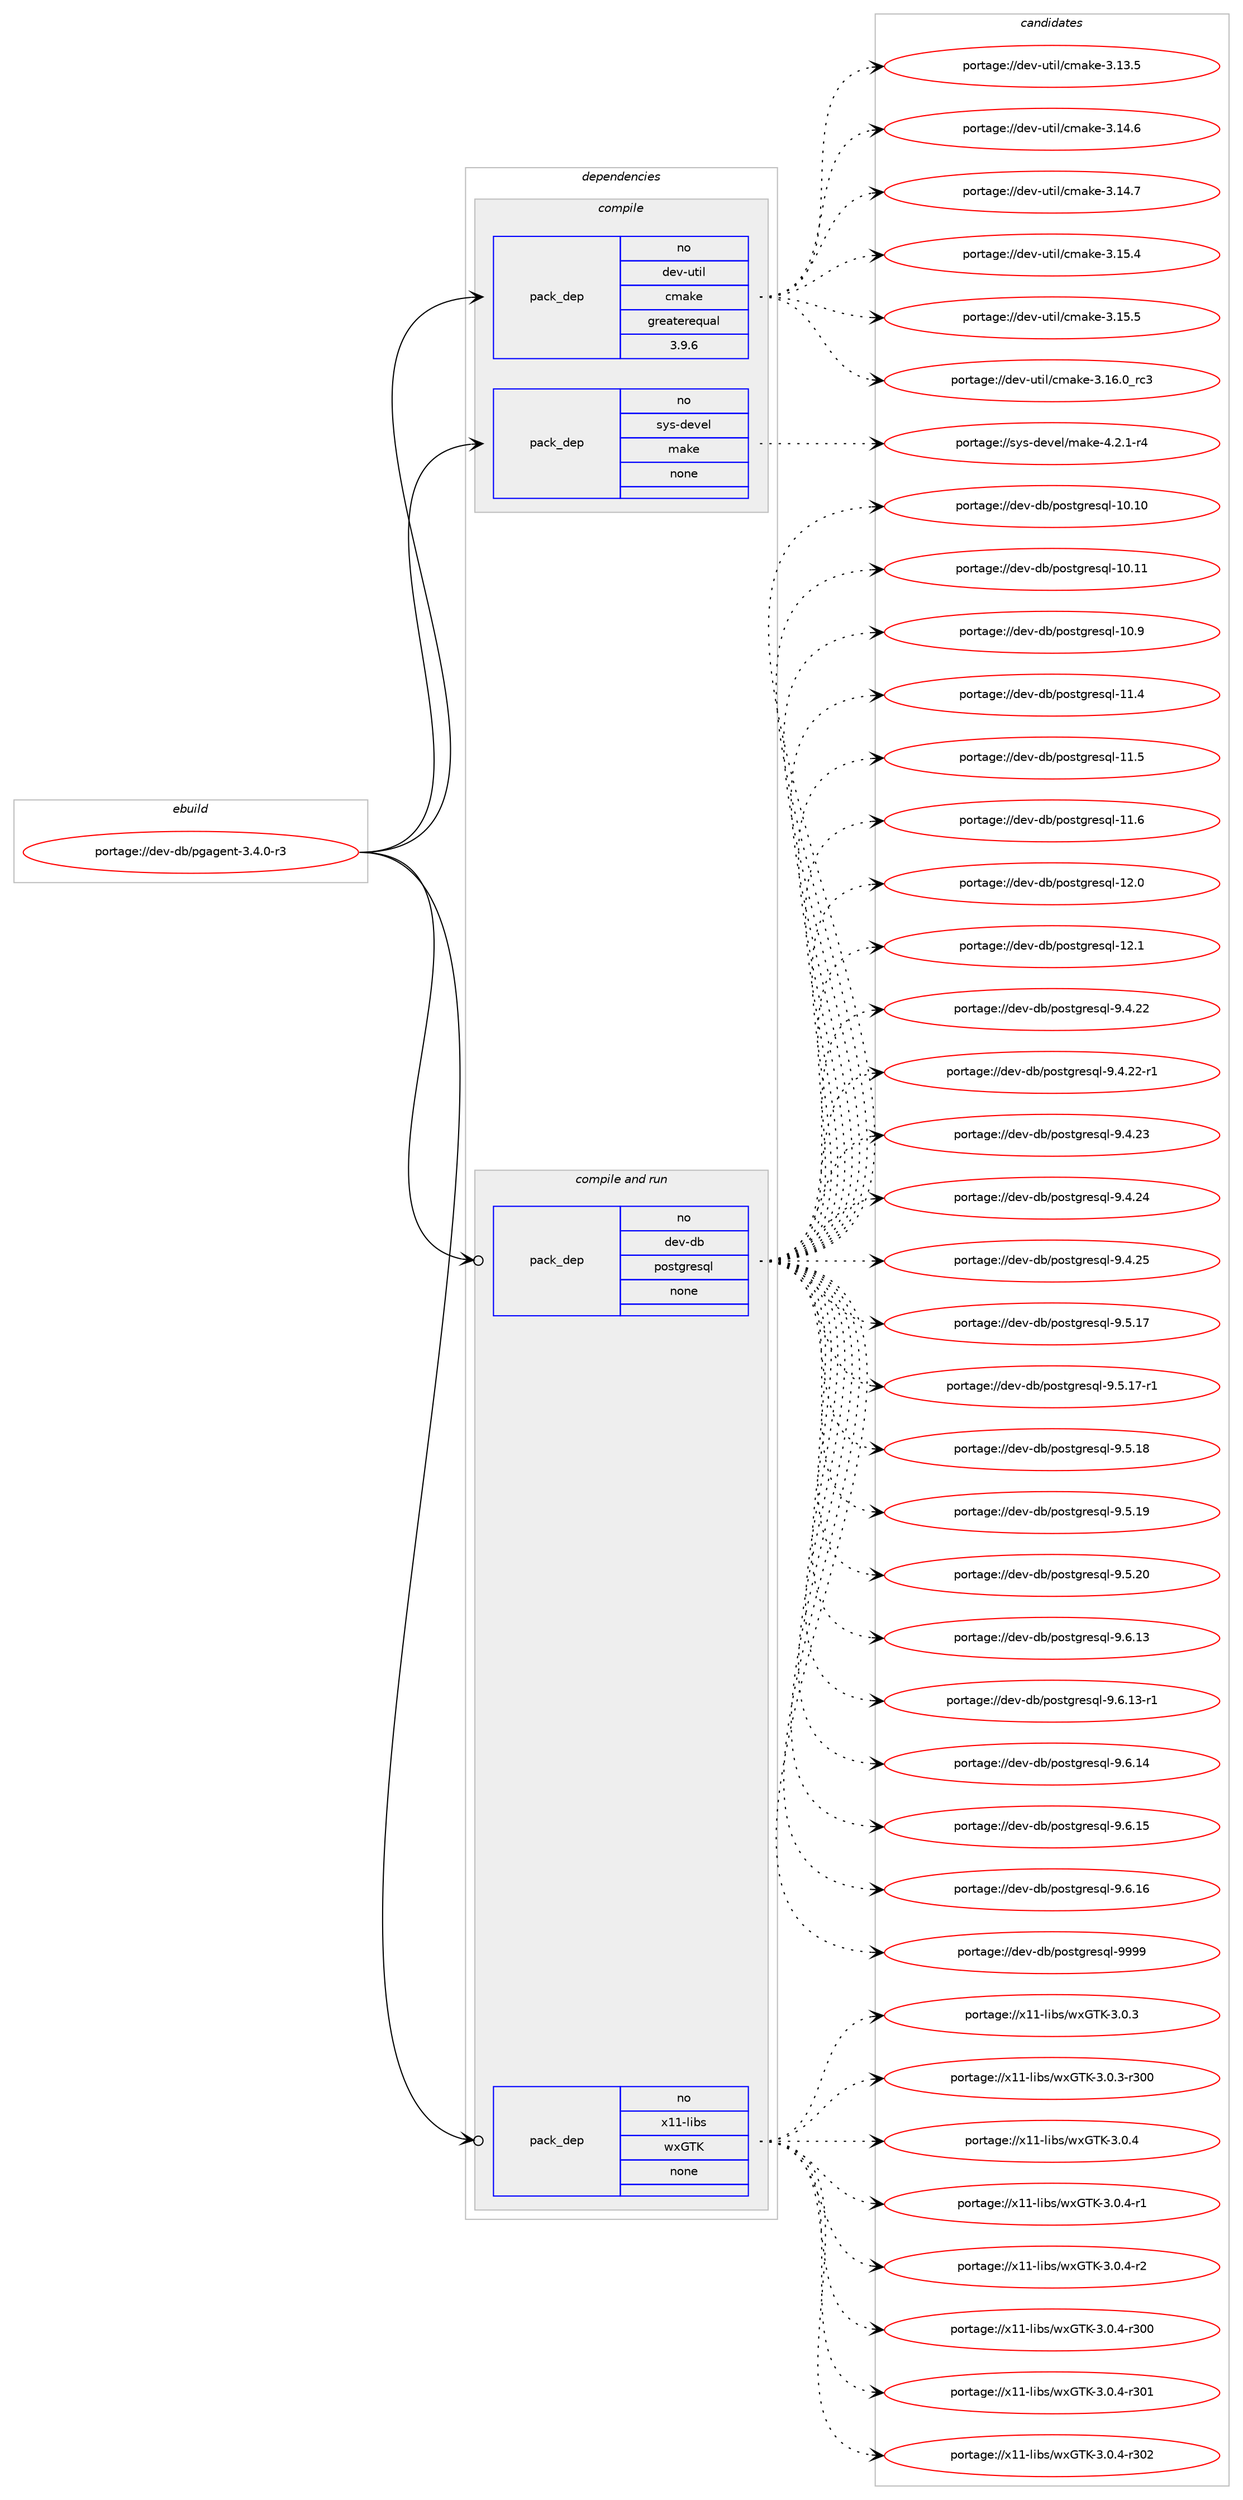 digraph prolog {

# *************
# Graph options
# *************

newrank=true;
concentrate=true;
compound=true;
graph [rankdir=LR,fontname=Helvetica,fontsize=10,ranksep=1.5];#, ranksep=2.5, nodesep=0.2];
edge  [arrowhead=vee];
node  [fontname=Helvetica,fontsize=10];

# **********
# The ebuild
# **********

subgraph cluster_leftcol {
color=gray;
rank=same;
label=<<i>ebuild</i>>;
id [label="portage://dev-db/pgagent-3.4.0-r3", color=red, width=4, href="../dev-db/pgagent-3.4.0-r3.svg"];
}

# ****************
# The dependencies
# ****************

subgraph cluster_midcol {
color=gray;
label=<<i>dependencies</i>>;
subgraph cluster_compile {
fillcolor="#eeeeee";
style=filled;
label=<<i>compile</i>>;
subgraph pack42486 {
dependency56492 [label=<<TABLE BORDER="0" CELLBORDER="1" CELLSPACING="0" CELLPADDING="4" WIDTH="220"><TR><TD ROWSPAN="6" CELLPADDING="30">pack_dep</TD></TR><TR><TD WIDTH="110">no</TD></TR><TR><TD>dev-util</TD></TR><TR><TD>cmake</TD></TR><TR><TD>greaterequal</TD></TR><TR><TD>3.9.6</TD></TR></TABLE>>, shape=none, color=blue];
}
id:e -> dependency56492:w [weight=20,style="solid",arrowhead="vee"];
subgraph pack42487 {
dependency56493 [label=<<TABLE BORDER="0" CELLBORDER="1" CELLSPACING="0" CELLPADDING="4" WIDTH="220"><TR><TD ROWSPAN="6" CELLPADDING="30">pack_dep</TD></TR><TR><TD WIDTH="110">no</TD></TR><TR><TD>sys-devel</TD></TR><TR><TD>make</TD></TR><TR><TD>none</TD></TR><TR><TD></TD></TR></TABLE>>, shape=none, color=blue];
}
id:e -> dependency56493:w [weight=20,style="solid",arrowhead="vee"];
}
subgraph cluster_compileandrun {
fillcolor="#eeeeee";
style=filled;
label=<<i>compile and run</i>>;
subgraph pack42488 {
dependency56494 [label=<<TABLE BORDER="0" CELLBORDER="1" CELLSPACING="0" CELLPADDING="4" WIDTH="220"><TR><TD ROWSPAN="6" CELLPADDING="30">pack_dep</TD></TR><TR><TD WIDTH="110">no</TD></TR><TR><TD>dev-db</TD></TR><TR><TD>postgresql</TD></TR><TR><TD>none</TD></TR><TR><TD></TD></TR></TABLE>>, shape=none, color=blue];
}
id:e -> dependency56494:w [weight=20,style="solid",arrowhead="odotvee"];
subgraph pack42489 {
dependency56495 [label=<<TABLE BORDER="0" CELLBORDER="1" CELLSPACING="0" CELLPADDING="4" WIDTH="220"><TR><TD ROWSPAN="6" CELLPADDING="30">pack_dep</TD></TR><TR><TD WIDTH="110">no</TD></TR><TR><TD>x11-libs</TD></TR><TR><TD>wxGTK</TD></TR><TR><TD>none</TD></TR><TR><TD></TD></TR></TABLE>>, shape=none, color=blue];
}
id:e -> dependency56495:w [weight=20,style="solid",arrowhead="odotvee"];
}
subgraph cluster_run {
fillcolor="#eeeeee";
style=filled;
label=<<i>run</i>>;
}
}

# **************
# The candidates
# **************

subgraph cluster_choices {
rank=same;
color=gray;
label=<<i>candidates</i>>;

subgraph choice42486 {
color=black;
nodesep=1;
choiceportage1001011184511711610510847991099710710145514649514653 [label="portage://dev-util/cmake-3.13.5", color=red, width=4,href="../dev-util/cmake-3.13.5.svg"];
choiceportage1001011184511711610510847991099710710145514649524654 [label="portage://dev-util/cmake-3.14.6", color=red, width=4,href="../dev-util/cmake-3.14.6.svg"];
choiceportage1001011184511711610510847991099710710145514649524655 [label="portage://dev-util/cmake-3.14.7", color=red, width=4,href="../dev-util/cmake-3.14.7.svg"];
choiceportage1001011184511711610510847991099710710145514649534652 [label="portage://dev-util/cmake-3.15.4", color=red, width=4,href="../dev-util/cmake-3.15.4.svg"];
choiceportage1001011184511711610510847991099710710145514649534653 [label="portage://dev-util/cmake-3.15.5", color=red, width=4,href="../dev-util/cmake-3.15.5.svg"];
choiceportage1001011184511711610510847991099710710145514649544648951149951 [label="portage://dev-util/cmake-3.16.0_rc3", color=red, width=4,href="../dev-util/cmake-3.16.0_rc3.svg"];
dependency56492:e -> choiceportage1001011184511711610510847991099710710145514649514653:w [style=dotted,weight="100"];
dependency56492:e -> choiceportage1001011184511711610510847991099710710145514649524654:w [style=dotted,weight="100"];
dependency56492:e -> choiceportage1001011184511711610510847991099710710145514649524655:w [style=dotted,weight="100"];
dependency56492:e -> choiceportage1001011184511711610510847991099710710145514649534652:w [style=dotted,weight="100"];
dependency56492:e -> choiceportage1001011184511711610510847991099710710145514649534653:w [style=dotted,weight="100"];
dependency56492:e -> choiceportage1001011184511711610510847991099710710145514649544648951149951:w [style=dotted,weight="100"];
}
subgraph choice42487 {
color=black;
nodesep=1;
choiceportage1151211154510010111810110847109971071014552465046494511452 [label="portage://sys-devel/make-4.2.1-r4", color=red, width=4,href="../sys-devel/make-4.2.1-r4.svg"];
dependency56493:e -> choiceportage1151211154510010111810110847109971071014552465046494511452:w [style=dotted,weight="100"];
}
subgraph choice42488 {
color=black;
nodesep=1;
choiceportage100101118451009847112111115116103114101115113108454948464948 [label="portage://dev-db/postgresql-10.10", color=red, width=4,href="../dev-db/postgresql-10.10.svg"];
choiceportage100101118451009847112111115116103114101115113108454948464949 [label="portage://dev-db/postgresql-10.11", color=red, width=4,href="../dev-db/postgresql-10.11.svg"];
choiceportage1001011184510098471121111151161031141011151131084549484657 [label="portage://dev-db/postgresql-10.9", color=red, width=4,href="../dev-db/postgresql-10.9.svg"];
choiceportage1001011184510098471121111151161031141011151131084549494652 [label="portage://dev-db/postgresql-11.4", color=red, width=4,href="../dev-db/postgresql-11.4.svg"];
choiceportage1001011184510098471121111151161031141011151131084549494653 [label="portage://dev-db/postgresql-11.5", color=red, width=4,href="../dev-db/postgresql-11.5.svg"];
choiceportage1001011184510098471121111151161031141011151131084549494654 [label="portage://dev-db/postgresql-11.6", color=red, width=4,href="../dev-db/postgresql-11.6.svg"];
choiceportage1001011184510098471121111151161031141011151131084549504648 [label="portage://dev-db/postgresql-12.0", color=red, width=4,href="../dev-db/postgresql-12.0.svg"];
choiceportage1001011184510098471121111151161031141011151131084549504649 [label="portage://dev-db/postgresql-12.1", color=red, width=4,href="../dev-db/postgresql-12.1.svg"];
choiceportage10010111845100984711211111511610311410111511310845574652465050 [label="portage://dev-db/postgresql-9.4.22", color=red, width=4,href="../dev-db/postgresql-9.4.22.svg"];
choiceportage100101118451009847112111115116103114101115113108455746524650504511449 [label="portage://dev-db/postgresql-9.4.22-r1", color=red, width=4,href="../dev-db/postgresql-9.4.22-r1.svg"];
choiceportage10010111845100984711211111511610311410111511310845574652465051 [label="portage://dev-db/postgresql-9.4.23", color=red, width=4,href="../dev-db/postgresql-9.4.23.svg"];
choiceportage10010111845100984711211111511610311410111511310845574652465052 [label="portage://dev-db/postgresql-9.4.24", color=red, width=4,href="../dev-db/postgresql-9.4.24.svg"];
choiceportage10010111845100984711211111511610311410111511310845574652465053 [label="portage://dev-db/postgresql-9.4.25", color=red, width=4,href="../dev-db/postgresql-9.4.25.svg"];
choiceportage10010111845100984711211111511610311410111511310845574653464955 [label="portage://dev-db/postgresql-9.5.17", color=red, width=4,href="../dev-db/postgresql-9.5.17.svg"];
choiceportage100101118451009847112111115116103114101115113108455746534649554511449 [label="portage://dev-db/postgresql-9.5.17-r1", color=red, width=4,href="../dev-db/postgresql-9.5.17-r1.svg"];
choiceportage10010111845100984711211111511610311410111511310845574653464956 [label="portage://dev-db/postgresql-9.5.18", color=red, width=4,href="../dev-db/postgresql-9.5.18.svg"];
choiceportage10010111845100984711211111511610311410111511310845574653464957 [label="portage://dev-db/postgresql-9.5.19", color=red, width=4,href="../dev-db/postgresql-9.5.19.svg"];
choiceportage10010111845100984711211111511610311410111511310845574653465048 [label="portage://dev-db/postgresql-9.5.20", color=red, width=4,href="../dev-db/postgresql-9.5.20.svg"];
choiceportage10010111845100984711211111511610311410111511310845574654464951 [label="portage://dev-db/postgresql-9.6.13", color=red, width=4,href="../dev-db/postgresql-9.6.13.svg"];
choiceportage100101118451009847112111115116103114101115113108455746544649514511449 [label="portage://dev-db/postgresql-9.6.13-r1", color=red, width=4,href="../dev-db/postgresql-9.6.13-r1.svg"];
choiceportage10010111845100984711211111511610311410111511310845574654464952 [label="portage://dev-db/postgresql-9.6.14", color=red, width=4,href="../dev-db/postgresql-9.6.14.svg"];
choiceportage10010111845100984711211111511610311410111511310845574654464953 [label="portage://dev-db/postgresql-9.6.15", color=red, width=4,href="../dev-db/postgresql-9.6.15.svg"];
choiceportage10010111845100984711211111511610311410111511310845574654464954 [label="portage://dev-db/postgresql-9.6.16", color=red, width=4,href="../dev-db/postgresql-9.6.16.svg"];
choiceportage1001011184510098471121111151161031141011151131084557575757 [label="portage://dev-db/postgresql-9999", color=red, width=4,href="../dev-db/postgresql-9999.svg"];
dependency56494:e -> choiceportage100101118451009847112111115116103114101115113108454948464948:w [style=dotted,weight="100"];
dependency56494:e -> choiceportage100101118451009847112111115116103114101115113108454948464949:w [style=dotted,weight="100"];
dependency56494:e -> choiceportage1001011184510098471121111151161031141011151131084549484657:w [style=dotted,weight="100"];
dependency56494:e -> choiceportage1001011184510098471121111151161031141011151131084549494652:w [style=dotted,weight="100"];
dependency56494:e -> choiceportage1001011184510098471121111151161031141011151131084549494653:w [style=dotted,weight="100"];
dependency56494:e -> choiceportage1001011184510098471121111151161031141011151131084549494654:w [style=dotted,weight="100"];
dependency56494:e -> choiceportage1001011184510098471121111151161031141011151131084549504648:w [style=dotted,weight="100"];
dependency56494:e -> choiceportage1001011184510098471121111151161031141011151131084549504649:w [style=dotted,weight="100"];
dependency56494:e -> choiceportage10010111845100984711211111511610311410111511310845574652465050:w [style=dotted,weight="100"];
dependency56494:e -> choiceportage100101118451009847112111115116103114101115113108455746524650504511449:w [style=dotted,weight="100"];
dependency56494:e -> choiceportage10010111845100984711211111511610311410111511310845574652465051:w [style=dotted,weight="100"];
dependency56494:e -> choiceportage10010111845100984711211111511610311410111511310845574652465052:w [style=dotted,weight="100"];
dependency56494:e -> choiceportage10010111845100984711211111511610311410111511310845574652465053:w [style=dotted,weight="100"];
dependency56494:e -> choiceportage10010111845100984711211111511610311410111511310845574653464955:w [style=dotted,weight="100"];
dependency56494:e -> choiceportage100101118451009847112111115116103114101115113108455746534649554511449:w [style=dotted,weight="100"];
dependency56494:e -> choiceportage10010111845100984711211111511610311410111511310845574653464956:w [style=dotted,weight="100"];
dependency56494:e -> choiceportage10010111845100984711211111511610311410111511310845574653464957:w [style=dotted,weight="100"];
dependency56494:e -> choiceportage10010111845100984711211111511610311410111511310845574653465048:w [style=dotted,weight="100"];
dependency56494:e -> choiceportage10010111845100984711211111511610311410111511310845574654464951:w [style=dotted,weight="100"];
dependency56494:e -> choiceportage100101118451009847112111115116103114101115113108455746544649514511449:w [style=dotted,weight="100"];
dependency56494:e -> choiceportage10010111845100984711211111511610311410111511310845574654464952:w [style=dotted,weight="100"];
dependency56494:e -> choiceportage10010111845100984711211111511610311410111511310845574654464953:w [style=dotted,weight="100"];
dependency56494:e -> choiceportage10010111845100984711211111511610311410111511310845574654464954:w [style=dotted,weight="100"];
dependency56494:e -> choiceportage1001011184510098471121111151161031141011151131084557575757:w [style=dotted,weight="100"];
}
subgraph choice42489 {
color=black;
nodesep=1;
choiceportage1204949451081059811547119120718475455146484651 [label="portage://x11-libs/wxGTK-3.0.3", color=red, width=4,href="../x11-libs/wxGTK-3.0.3.svg"];
choiceportage120494945108105981154711912071847545514648465145114514848 [label="portage://x11-libs/wxGTK-3.0.3-r300", color=red, width=4,href="../x11-libs/wxGTK-3.0.3-r300.svg"];
choiceportage1204949451081059811547119120718475455146484652 [label="portage://x11-libs/wxGTK-3.0.4", color=red, width=4,href="../x11-libs/wxGTK-3.0.4.svg"];
choiceportage12049494510810598115471191207184754551464846524511449 [label="portage://x11-libs/wxGTK-3.0.4-r1", color=red, width=4,href="../x11-libs/wxGTK-3.0.4-r1.svg"];
choiceportage12049494510810598115471191207184754551464846524511450 [label="portage://x11-libs/wxGTK-3.0.4-r2", color=red, width=4,href="../x11-libs/wxGTK-3.0.4-r2.svg"];
choiceportage120494945108105981154711912071847545514648465245114514848 [label="portage://x11-libs/wxGTK-3.0.4-r300", color=red, width=4,href="../x11-libs/wxGTK-3.0.4-r300.svg"];
choiceportage120494945108105981154711912071847545514648465245114514849 [label="portage://x11-libs/wxGTK-3.0.4-r301", color=red, width=4,href="../x11-libs/wxGTK-3.0.4-r301.svg"];
choiceportage120494945108105981154711912071847545514648465245114514850 [label="portage://x11-libs/wxGTK-3.0.4-r302", color=red, width=4,href="../x11-libs/wxGTK-3.0.4-r302.svg"];
dependency56495:e -> choiceportage1204949451081059811547119120718475455146484651:w [style=dotted,weight="100"];
dependency56495:e -> choiceportage120494945108105981154711912071847545514648465145114514848:w [style=dotted,weight="100"];
dependency56495:e -> choiceportage1204949451081059811547119120718475455146484652:w [style=dotted,weight="100"];
dependency56495:e -> choiceportage12049494510810598115471191207184754551464846524511449:w [style=dotted,weight="100"];
dependency56495:e -> choiceportage12049494510810598115471191207184754551464846524511450:w [style=dotted,weight="100"];
dependency56495:e -> choiceportage120494945108105981154711912071847545514648465245114514848:w [style=dotted,weight="100"];
dependency56495:e -> choiceportage120494945108105981154711912071847545514648465245114514849:w [style=dotted,weight="100"];
dependency56495:e -> choiceportage120494945108105981154711912071847545514648465245114514850:w [style=dotted,weight="100"];
}
}

}

